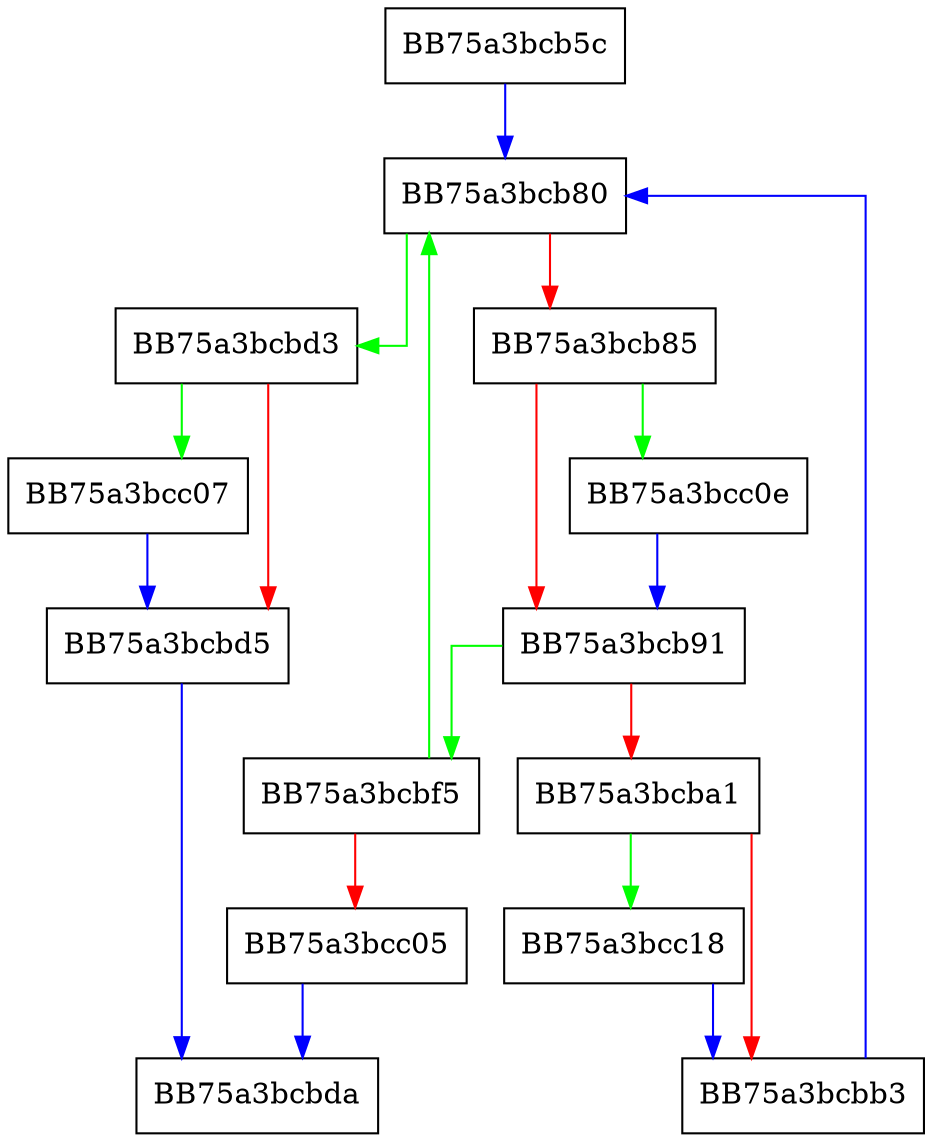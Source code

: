 digraph Write {
  node [shape="box"];
  graph [splines=ortho];
  BB75a3bcb5c -> BB75a3bcb80 [color="blue"];
  BB75a3bcb80 -> BB75a3bcbd3 [color="green"];
  BB75a3bcb80 -> BB75a3bcb85 [color="red"];
  BB75a3bcb85 -> BB75a3bcc0e [color="green"];
  BB75a3bcb85 -> BB75a3bcb91 [color="red"];
  BB75a3bcb91 -> BB75a3bcbf5 [color="green"];
  BB75a3bcb91 -> BB75a3bcba1 [color="red"];
  BB75a3bcba1 -> BB75a3bcc18 [color="green"];
  BB75a3bcba1 -> BB75a3bcbb3 [color="red"];
  BB75a3bcbb3 -> BB75a3bcb80 [color="blue"];
  BB75a3bcbd3 -> BB75a3bcc07 [color="green"];
  BB75a3bcbd3 -> BB75a3bcbd5 [color="red"];
  BB75a3bcbd5 -> BB75a3bcbda [color="blue"];
  BB75a3bcbf5 -> BB75a3bcb80 [color="green"];
  BB75a3bcbf5 -> BB75a3bcc05 [color="red"];
  BB75a3bcc05 -> BB75a3bcbda [color="blue"];
  BB75a3bcc07 -> BB75a3bcbd5 [color="blue"];
  BB75a3bcc0e -> BB75a3bcb91 [color="blue"];
  BB75a3bcc18 -> BB75a3bcbb3 [color="blue"];
}